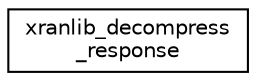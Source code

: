 digraph "Graphical Class Hierarchy"
{
 // LATEX_PDF_SIZE
  edge [fontname="Helvetica",fontsize="10",labelfontname="Helvetica",labelfontsize="10"];
  node [fontname="Helvetica",fontsize="10",shape=record];
  rankdir="LR";
  Node0 [label="xranlib_decompress\l_response",height=0.2,width=0.4,color="black", fillcolor="white", style="filled",URL="$structxranlib__decompress__response.html",tooltip="Response structure containing pointer to data and its length."];
}
